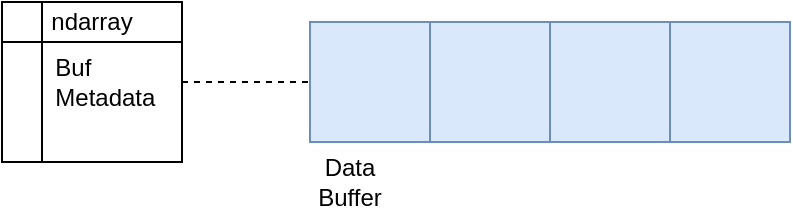 <mxfile version="13.1.2" type="device"><diagram id="lmICHrS2DXTT4ipiQcaG" name="Page-1"><mxGraphModel dx="946" dy="507" grid="1" gridSize="10" guides="1" tooltips="1" connect="1" arrows="1" fold="1" page="1" pageScale="1" pageWidth="827" pageHeight="1169" math="0" shadow="0"><root><mxCell id="0"/><mxCell id="1" parent="0"/><mxCell id="7ma6r5wy22F7AtGpCdJs-1" value="" style="rounded=0;whiteSpace=wrap;html=1;fillColor=#dae8fc;strokeColor=#6c8ebf;" vertex="1" parent="1"><mxGeometry x="174" y="30" width="60" height="60" as="geometry"/></mxCell><mxCell id="7ma6r5wy22F7AtGpCdJs-2" value="" style="rounded=0;whiteSpace=wrap;html=1;fillColor=#dae8fc;strokeColor=#6c8ebf;" vertex="1" parent="1"><mxGeometry x="234" y="30" width="60" height="60" as="geometry"/></mxCell><mxCell id="7ma6r5wy22F7AtGpCdJs-3" value="" style="rounded=0;whiteSpace=wrap;html=1;fillColor=#dae8fc;strokeColor=#6c8ebf;" vertex="1" parent="1"><mxGeometry x="294" y="30" width="60" height="60" as="geometry"/></mxCell><mxCell id="7ma6r5wy22F7AtGpCdJs-4" value="" style="rounded=0;whiteSpace=wrap;html=1;fillColor=#dae8fc;strokeColor=#6c8ebf;" vertex="1" parent="1"><mxGeometry x="354" y="30" width="60" height="60" as="geometry"/></mxCell><mxCell id="7ma6r5wy22F7AtGpCdJs-5" value="Data Buffer" style="text;html=1;strokeColor=none;fillColor=none;align=center;verticalAlign=middle;whiteSpace=wrap;rounded=0;" vertex="1" parent="1"><mxGeometry x="174" y="100" width="40" height="20" as="geometry"/></mxCell><mxCell id="7ma6r5wy22F7AtGpCdJs-6" value="&lt;div style=&quot;text-align: left&quot;&gt;&lt;span&gt;&amp;nbsp; &amp;nbsp; Buf&lt;/span&gt;&lt;/div&gt;&lt;div style=&quot;text-align: left&quot;&gt;&lt;span&gt;&amp;nbsp; &amp;nbsp; Metadata&lt;/span&gt;&lt;/div&gt;" style="shape=internalStorage;whiteSpace=wrap;html=1;backgroundOutline=1;" vertex="1" parent="1"><mxGeometry x="20" y="20" width="90" height="80" as="geometry"/></mxCell><mxCell id="7ma6r5wy22F7AtGpCdJs-7" value="" style="endArrow=none;dashed=1;html=1;entryX=0;entryY=0.5;entryDx=0;entryDy=0;" edge="1" parent="1" source="7ma6r5wy22F7AtGpCdJs-6" target="7ma6r5wy22F7AtGpCdJs-1"><mxGeometry width="50" height="50" relative="1" as="geometry"><mxPoint x="390" y="310" as="sourcePoint"/><mxPoint x="440" y="260" as="targetPoint"/></mxGeometry></mxCell><mxCell id="7ma6r5wy22F7AtGpCdJs-8" value="ndarray" style="text;html=1;strokeColor=none;fillColor=none;align=center;verticalAlign=middle;whiteSpace=wrap;rounded=0;" vertex="1" parent="1"><mxGeometry x="45" y="20" width="40" height="20" as="geometry"/></mxCell></root></mxGraphModel></diagram></mxfile>
